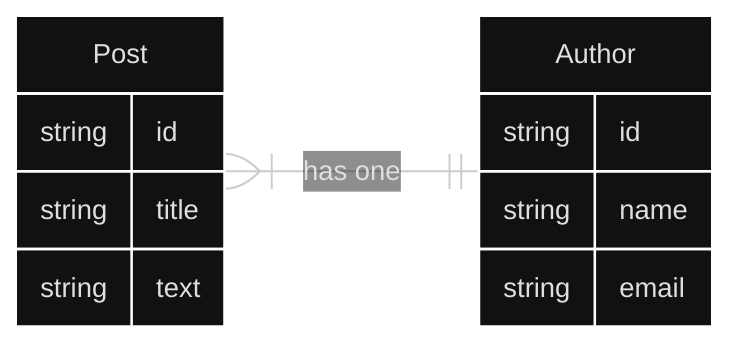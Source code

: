 ---
config:
  theme: redux-dark
---
erDiagram
	direction LR
	Post {
		string id  ""
		string title  ""
		string text  ""
	}
	Author {
		string id  ""  
		string name  ""  
		string email  ""  
	}
	Post}|--||Author:"has one"